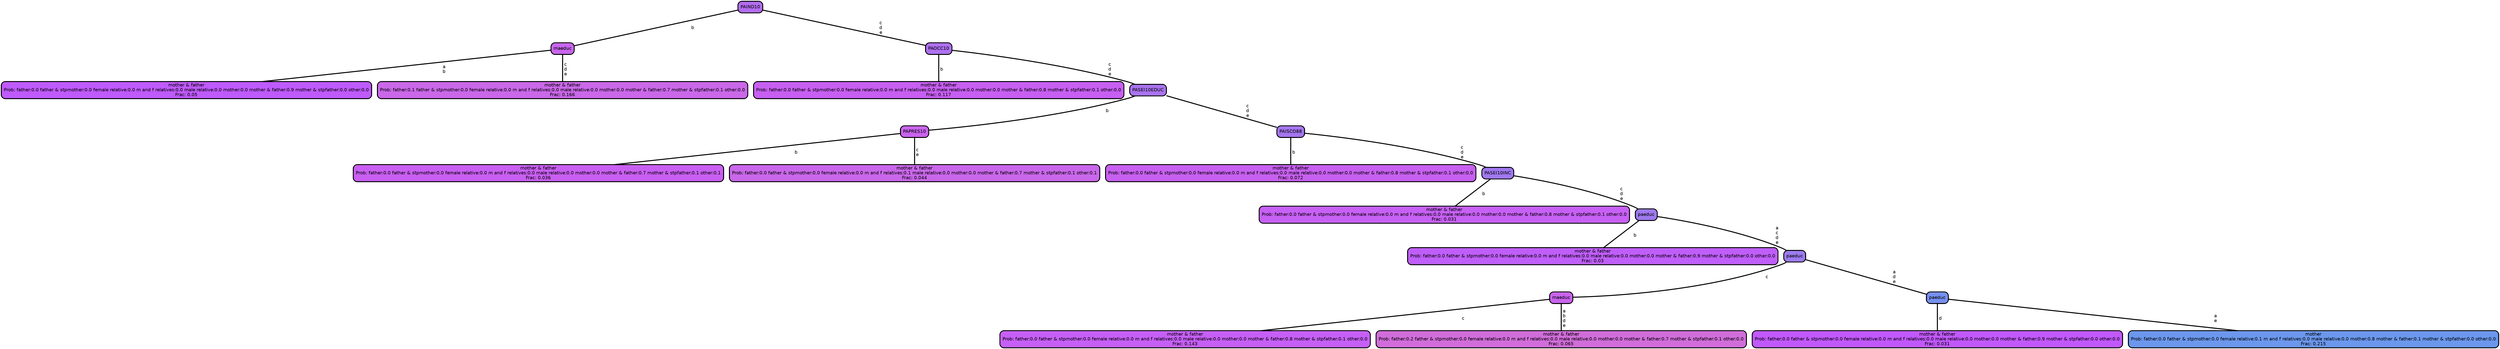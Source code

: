 graph Tree {
node [shape=box, style="filled, rounded",color="black",penwidth="3",fontcolor="black",                 fontname=helvetica] ;
graph [ranksep="0 equally", splines=straight,                 bgcolor=transparent, dpi=200] ;
edge [fontname=helvetica, color=black] ;
0 [label="mother & father
Prob: father:0.0 father & stpmother:0.0 female relative:0.0 m and f relatives:0.0 male relative:0.0 mother:0.0 mother & father:0.9 mother & stpfather:0.0 other:0.0
Frac: 0.05", fillcolor="#bf5afc"] ;
1 [label="maeduc", fillcolor="#c865ed"] ;
2 [label="mother & father
Prob: father:0.1 father & stpmother:0.0 female relative:0.0 m and f relatives:0.0 male relative:0.0 mother:0.0 mother & father:0.7 mother & stpfather:0.1 other:0.0
Frac: 0.166", fillcolor="#ca68e9"] ;
3 [label="PAIND10", fillcolor="#b36def"] ;
4 [label="mother & father
Prob: father:0.0 father & stpmother:0.0 female relative:0.0 m and f relatives:0.0 male relative:0.0 mother:0.0 mother & father:0.8 mother & stpfather:0.1 other:0.0
Frac: 0.117", fillcolor="#c75ff2"] ;
5 [label="PAOCC10", fillcolor="#ae70f0"] ;
6 [label="mother & father
Prob: father:0.0 father & stpmother:0.0 female relative:0.0 m and f relatives:0.0 male relative:0.0 mother:0.0 mother & father:0.7 mother & stpfather:0.1 other:0.1
Frac: 0.036", fillcolor="#c95ff2"] ;
7 [label="PAPRES10", fillcolor="#c963ee"] ;
8 [label="mother & father
Prob: father:0.0 father & stpmother:0.0 female relative:0.0 m and f relatives:0.1 male relative:0.0 mother:0.0 mother & father:0.7 mother & stpfather:0.1 other:0.1
Frac: 0.044", fillcolor="#c967ea"] ;
9 [label="PASEI10EDUC", fillcolor="#a973ef"] ;
10 [label="mother & father
Prob: father:0.0 father & stpmother:0.0 female relative:0.0 m and f relatives:0.0 male relative:0.0 mother:0.0 mother & father:0.8 mother & stpfather:0.1 other:0.0
Frac: 0.072", fillcolor="#c760f0"] ;
11 [label="PAISCO88", fillcolor="#a575ef"] ;
12 [label="mother & father
Prob: father:0.0 father & stpmother:0.0 female relative:0.0 m and f relatives:0.0 male relative:0.0 mother:0.0 mother & father:0.8 mother & stpfather:0.1 other:0.0
Frac: 0.031", fillcolor="#c760f5"] ;
13 [label="PASEI10INC", fillcolor="#a078ef"] ;
14 [label="mother & father
Prob: father:0.0 father & stpmother:0.0 female relative:0.0 m and f relatives:0.0 male relative:0.0 mother:0.0 mother & father:0.9 mother & stpfather:0.0 other:0.0
Frac: 0.03", fillcolor="#bf5ef9"] ;
15 [label="paeduc", fillcolor="#9e79ef"] ;
16 [label="mother & father
Prob: father:0.0 father & stpmother:0.0 female relative:0.0 m and f relatives:0.0 male relative:0.0 mother:0.0 mother & father:0.8 mother & stpfather:0.1 other:0.0
Frac: 0.143", fillcolor="#c65ff6"] ;
17 [label="maeduc", fillcolor="#c963ed"] ;
18 [label="mother & father
Prob: father:0.2 father & stpmother:0.0 female relative:0.0 m and f relatives:0.0 male relative:0.0 mother:0.0 mother & father:0.7 mother & stpfather:0.1 other:0.0
Frac: 0.065", fillcolor="#d16dda"] ;
19 [label="paeduc", fillcolor="#9c7bee"] ;
20 [label="mother & father
Prob: father:0.0 father & stpmother:0.0 female relative:0.0 m and f relatives:0.0 male relative:0.0 mother:0.0 mother & father:0.9 mother & stpfather:0.0 other:0.0
Frac: 0.031", fillcolor="#c158fc"] ;
21 [label="paeduc", fillcolor="#768fef"] ;
22 [label="mother
Prob: father:0.0 father & stpmother:0.0 female relative:0.1 m and f relatives:0.0 male relative:0.0 mother:0.8 mother & father:0.1 mother & stpfather:0.0 other:0.0
Frac: 0.215", fillcolor="#6b97ed"] ;
1 -- 0 [label=" a\n b",penwidth=3] ;
1 -- 2 [label=" c\n d\n e",penwidth=3] ;
3 -- 1 [label=" b",penwidth=3] ;
3 -- 5 [label=" c\n d\n e",penwidth=3] ;
5 -- 4 [label=" b",penwidth=3] ;
5 -- 9 [label=" c\n d\n e",penwidth=3] ;
7 -- 6 [label=" b",penwidth=3] ;
7 -- 8 [label=" c\n e",penwidth=3] ;
9 -- 7 [label=" b",penwidth=3] ;
9 -- 11 [label=" c\n d\n e",penwidth=3] ;
11 -- 10 [label=" b",penwidth=3] ;
11 -- 13 [label=" c\n d\n e",penwidth=3] ;
13 -- 12 [label=" b",penwidth=3] ;
13 -- 15 [label=" c\n d\n e",penwidth=3] ;
15 -- 14 [label=" b",penwidth=3] ;
15 -- 19 [label=" a\n c\n d\n e",penwidth=3] ;
17 -- 16 [label=" c",penwidth=3] ;
17 -- 18 [label=" a\n b\n d\n e",penwidth=3] ;
19 -- 17 [label=" c",penwidth=3] ;
19 -- 21 [label=" a\n d\n e",penwidth=3] ;
21 -- 20 [label=" d",penwidth=3] ;
21 -- 22 [label=" a\n e",penwidth=3] ;
{rank = same;}}